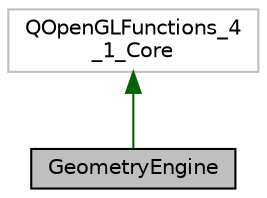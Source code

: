 digraph "GeometryEngine"
{
 // LATEX_PDF_SIZE
  edge [fontname="Helvetica",fontsize="10",labelfontname="Helvetica",labelfontsize="10"];
  node [fontname="Helvetica",fontsize="10",shape=record];
  Node1 [label="GeometryEngine",height=0.2,width=0.4,color="black", fillcolor="grey75", style="filled", fontcolor="black",tooltip="la classe GeometryEngine effectue toute les actions en rapport aux maillage"];
  Node2 -> Node1 [dir="back",color="darkgreen",fontsize="10",style="solid",fontname="Helvetica"];
  Node2 [label="QOpenGLFunctions_4\l_1_Core",height=0.2,width=0.4,color="grey75", fillcolor="white", style="filled",tooltip=" "];
}
